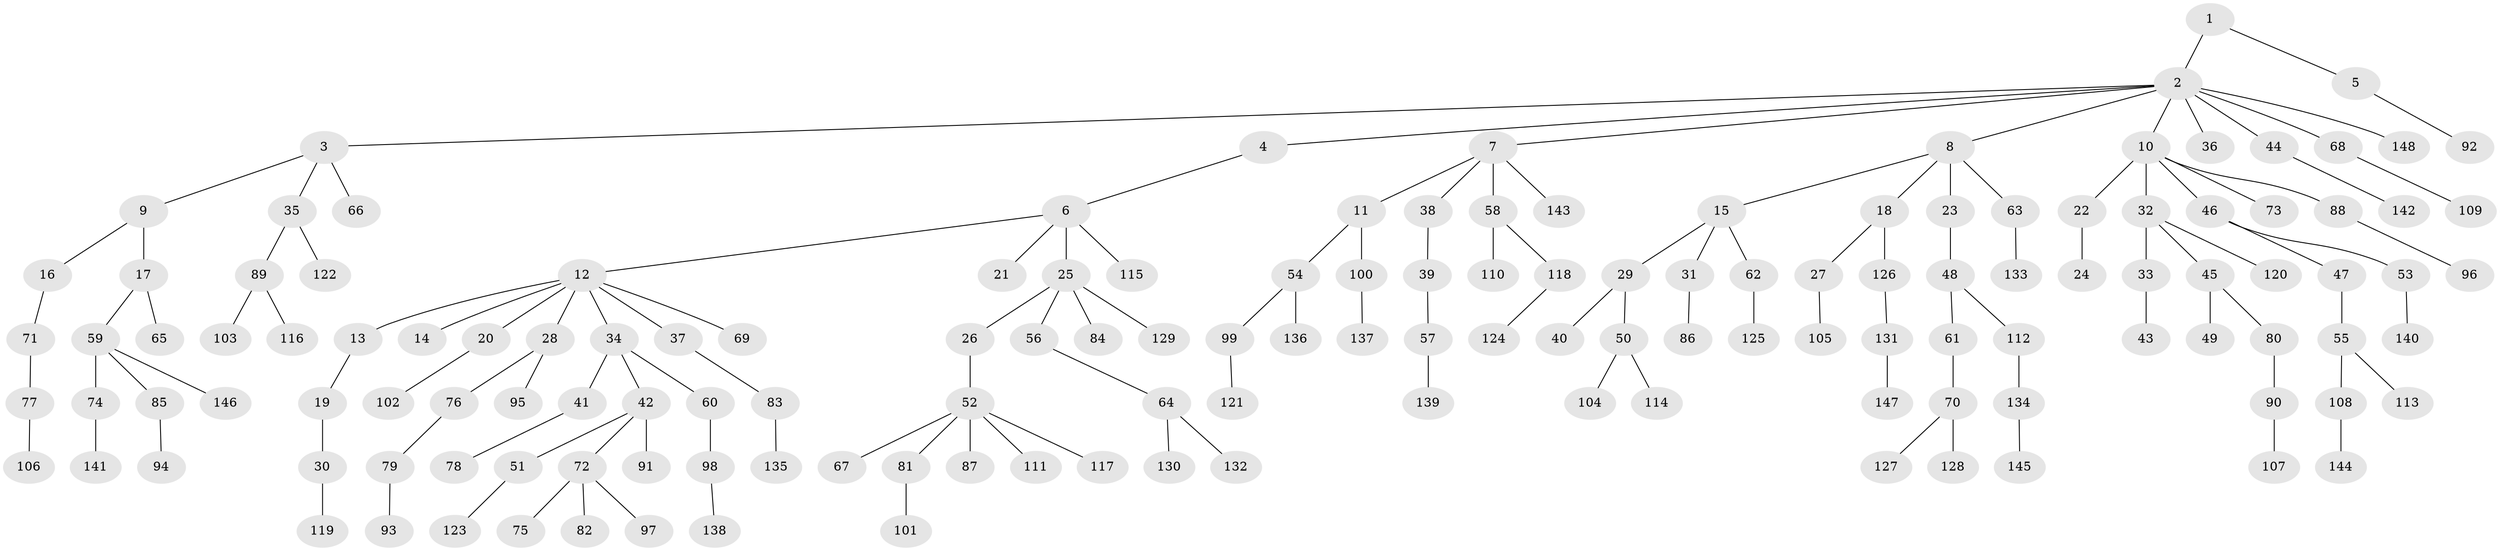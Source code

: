 // Generated by graph-tools (version 1.1) at 2025/52/03/09/25 04:52:25]
// undirected, 148 vertices, 147 edges
graph export_dot {
graph [start="1"]
  node [color=gray90,style=filled];
  1;
  2;
  3;
  4;
  5;
  6;
  7;
  8;
  9;
  10;
  11;
  12;
  13;
  14;
  15;
  16;
  17;
  18;
  19;
  20;
  21;
  22;
  23;
  24;
  25;
  26;
  27;
  28;
  29;
  30;
  31;
  32;
  33;
  34;
  35;
  36;
  37;
  38;
  39;
  40;
  41;
  42;
  43;
  44;
  45;
  46;
  47;
  48;
  49;
  50;
  51;
  52;
  53;
  54;
  55;
  56;
  57;
  58;
  59;
  60;
  61;
  62;
  63;
  64;
  65;
  66;
  67;
  68;
  69;
  70;
  71;
  72;
  73;
  74;
  75;
  76;
  77;
  78;
  79;
  80;
  81;
  82;
  83;
  84;
  85;
  86;
  87;
  88;
  89;
  90;
  91;
  92;
  93;
  94;
  95;
  96;
  97;
  98;
  99;
  100;
  101;
  102;
  103;
  104;
  105;
  106;
  107;
  108;
  109;
  110;
  111;
  112;
  113;
  114;
  115;
  116;
  117;
  118;
  119;
  120;
  121;
  122;
  123;
  124;
  125;
  126;
  127;
  128;
  129;
  130;
  131;
  132;
  133;
  134;
  135;
  136;
  137;
  138;
  139;
  140;
  141;
  142;
  143;
  144;
  145;
  146;
  147;
  148;
  1 -- 2;
  1 -- 5;
  2 -- 3;
  2 -- 4;
  2 -- 7;
  2 -- 8;
  2 -- 10;
  2 -- 36;
  2 -- 44;
  2 -- 68;
  2 -- 148;
  3 -- 9;
  3 -- 35;
  3 -- 66;
  4 -- 6;
  5 -- 92;
  6 -- 12;
  6 -- 21;
  6 -- 25;
  6 -- 115;
  7 -- 11;
  7 -- 38;
  7 -- 58;
  7 -- 143;
  8 -- 15;
  8 -- 18;
  8 -- 23;
  8 -- 63;
  9 -- 16;
  9 -- 17;
  10 -- 22;
  10 -- 32;
  10 -- 46;
  10 -- 73;
  10 -- 88;
  11 -- 54;
  11 -- 100;
  12 -- 13;
  12 -- 14;
  12 -- 20;
  12 -- 28;
  12 -- 34;
  12 -- 37;
  12 -- 69;
  13 -- 19;
  15 -- 29;
  15 -- 31;
  15 -- 62;
  16 -- 71;
  17 -- 59;
  17 -- 65;
  18 -- 27;
  18 -- 126;
  19 -- 30;
  20 -- 102;
  22 -- 24;
  23 -- 48;
  25 -- 26;
  25 -- 56;
  25 -- 84;
  25 -- 129;
  26 -- 52;
  27 -- 105;
  28 -- 76;
  28 -- 95;
  29 -- 40;
  29 -- 50;
  30 -- 119;
  31 -- 86;
  32 -- 33;
  32 -- 45;
  32 -- 120;
  33 -- 43;
  34 -- 41;
  34 -- 42;
  34 -- 60;
  35 -- 89;
  35 -- 122;
  37 -- 83;
  38 -- 39;
  39 -- 57;
  41 -- 78;
  42 -- 51;
  42 -- 72;
  42 -- 91;
  44 -- 142;
  45 -- 49;
  45 -- 80;
  46 -- 47;
  46 -- 53;
  47 -- 55;
  48 -- 61;
  48 -- 112;
  50 -- 104;
  50 -- 114;
  51 -- 123;
  52 -- 67;
  52 -- 81;
  52 -- 87;
  52 -- 111;
  52 -- 117;
  53 -- 140;
  54 -- 99;
  54 -- 136;
  55 -- 108;
  55 -- 113;
  56 -- 64;
  57 -- 139;
  58 -- 110;
  58 -- 118;
  59 -- 74;
  59 -- 85;
  59 -- 146;
  60 -- 98;
  61 -- 70;
  62 -- 125;
  63 -- 133;
  64 -- 130;
  64 -- 132;
  68 -- 109;
  70 -- 127;
  70 -- 128;
  71 -- 77;
  72 -- 75;
  72 -- 82;
  72 -- 97;
  74 -- 141;
  76 -- 79;
  77 -- 106;
  79 -- 93;
  80 -- 90;
  81 -- 101;
  83 -- 135;
  85 -- 94;
  88 -- 96;
  89 -- 103;
  89 -- 116;
  90 -- 107;
  98 -- 138;
  99 -- 121;
  100 -- 137;
  108 -- 144;
  112 -- 134;
  118 -- 124;
  126 -- 131;
  131 -- 147;
  134 -- 145;
}
